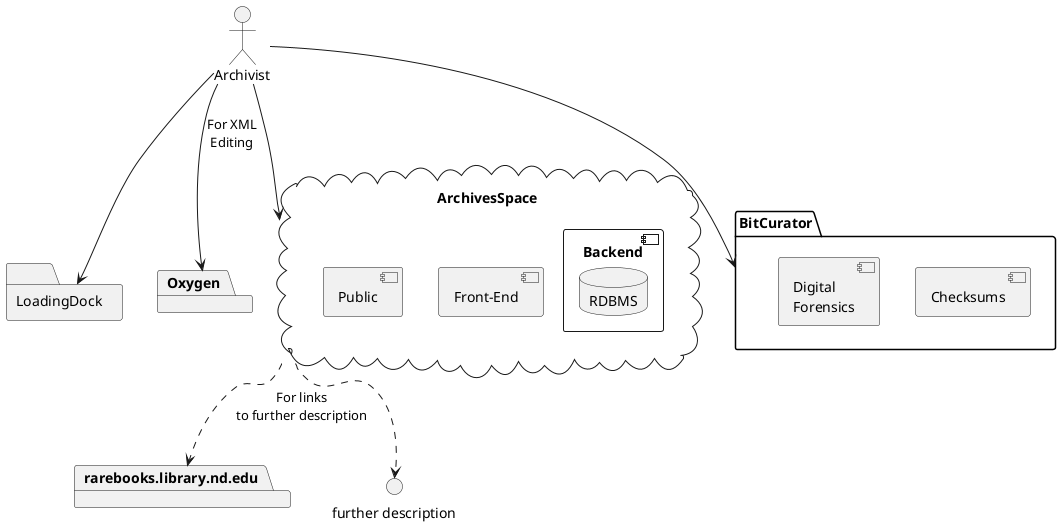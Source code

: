 # Render via PlantUML
# Generated via plantuml-preview (https://github.com/peele/plantuml-preview) in Atom
# package
# node
# folder
# frame
# cloud
# database
# interface
@startuml


cloud "ArchivesSpace" {
  component "Front-End"
  component "Public"
  component "Backend" {
    database "RDBMS"
  }
}

package "rarebooks.library.nd.edu"

interface "further description" as FurtherDescription

actor "Archivist"
folder "LoadingDock"
package "Oxygen"
package "BitCurator" {
  component "Checksums"
  component "Digital\nForensics"
}
Archivist --> ArchivesSpace
Archivist --> LoadingDock
Archivist --> Oxygen : "For XML\nEditing"
Archivist --> BitCurator

ArchivesSpace ..> rarebooks.library.nd.edu : "For links\nto further description"
ArchivesSpace ..> FurtherDescription
@enduml
